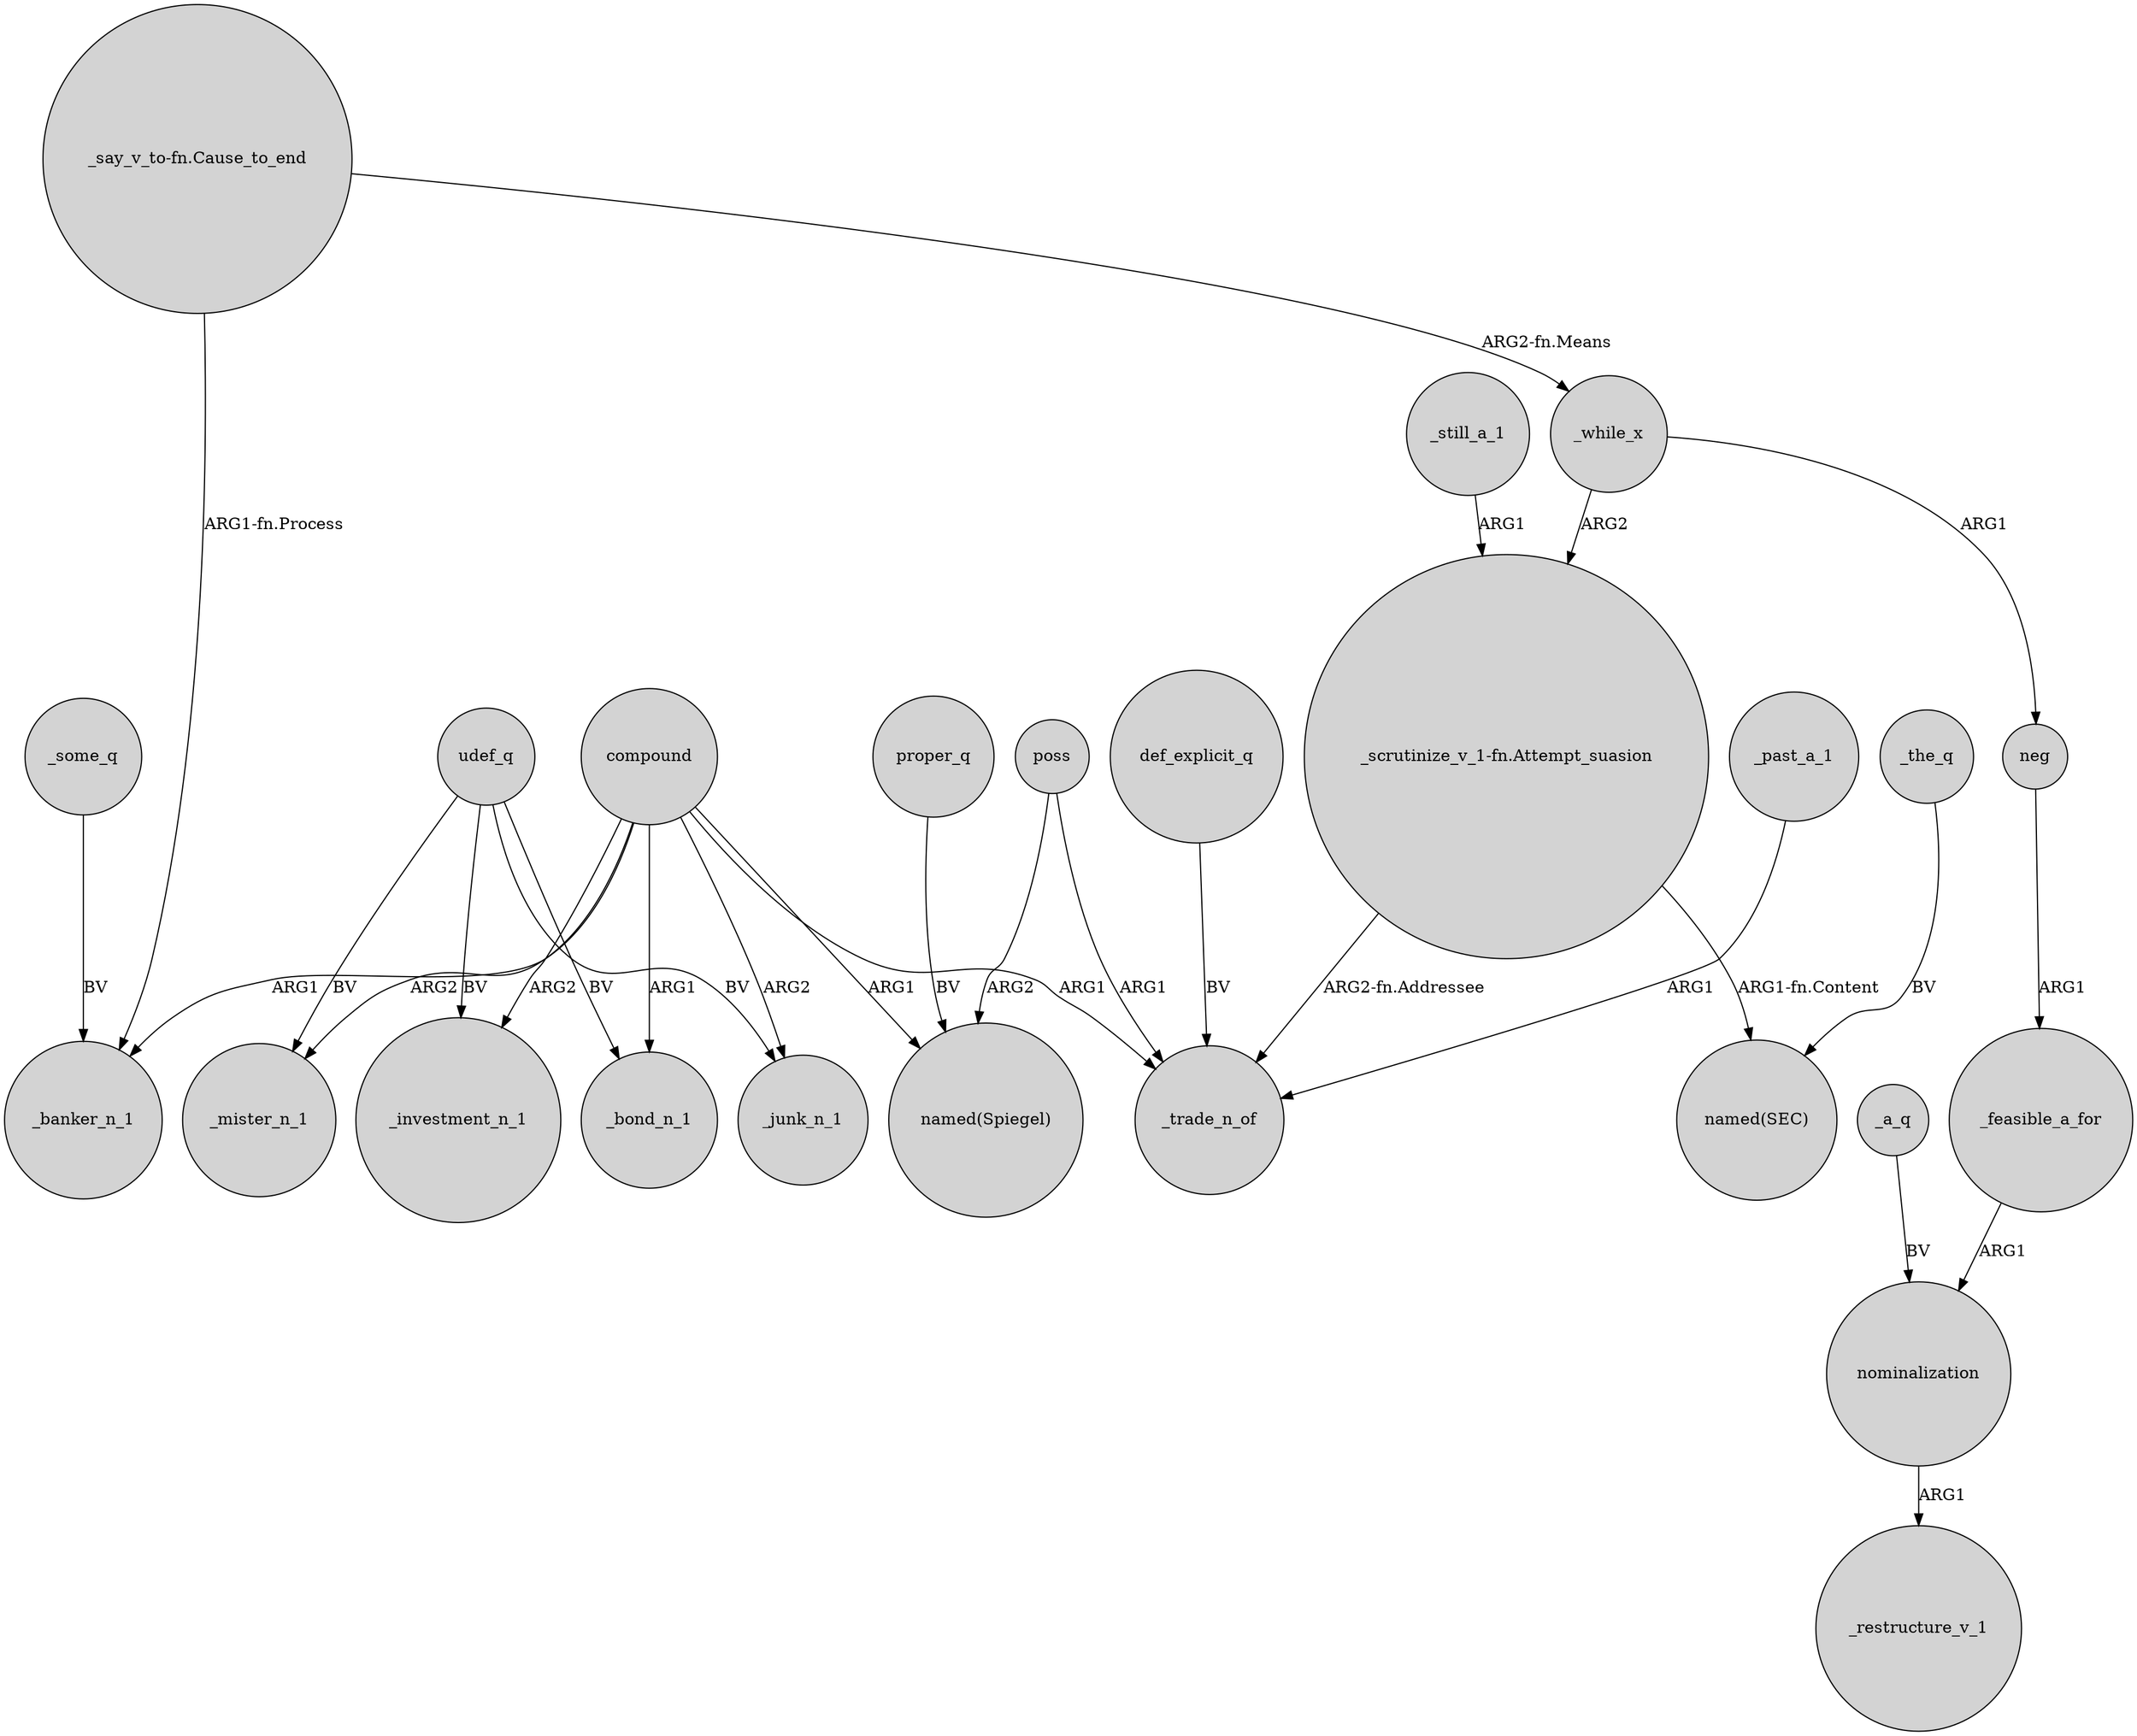 digraph {
	node [shape=circle style=filled]
	"_say_v_to-fn.Cause_to_end" -> _banker_n_1 [label="ARG1-fn.Process"]
	compound -> _mister_n_1 [label=ARG2]
	udef_q -> _bond_n_1 [label=BV]
	_a_q -> nominalization [label=BV]
	proper_q -> "named(Spiegel)" [label=BV]
	compound -> _investment_n_1 [label=ARG2]
	compound -> _trade_n_of [label=ARG1]
	compound -> _bond_n_1 [label=ARG1]
	def_explicit_q -> _trade_n_of [label=BV]
	compound -> _junk_n_1 [label=ARG2]
	udef_q -> _mister_n_1 [label=BV]
	_feasible_a_for -> nominalization [label=ARG1]
	neg -> _feasible_a_for [label=ARG1]
	nominalization -> _restructure_v_1 [label=ARG1]
	"_scrutinize_v_1-fn.Attempt_suasion" -> _trade_n_of [label="ARG2-fn.Addressee"]
	_while_x -> neg [label=ARG1]
	_some_q -> _banker_n_1 [label=BV]
	poss -> _trade_n_of [label=ARG1]
	udef_q -> _investment_n_1 [label=BV]
	poss -> "named(Spiegel)" [label=ARG2]
	compound -> _banker_n_1 [label=ARG1]
	udef_q -> _junk_n_1 [label=BV]
	"_say_v_to-fn.Cause_to_end" -> _while_x [label="ARG2-fn.Means"]
	_while_x -> "_scrutinize_v_1-fn.Attempt_suasion" [label=ARG2]
	compound -> "named(Spiegel)" [label=ARG1]
	"_scrutinize_v_1-fn.Attempt_suasion" -> "named(SEC)" [label="ARG1-fn.Content"]
	_past_a_1 -> _trade_n_of [label=ARG1]
	_still_a_1 -> "_scrutinize_v_1-fn.Attempt_suasion" [label=ARG1]
	_the_q -> "named(SEC)" [label=BV]
}
